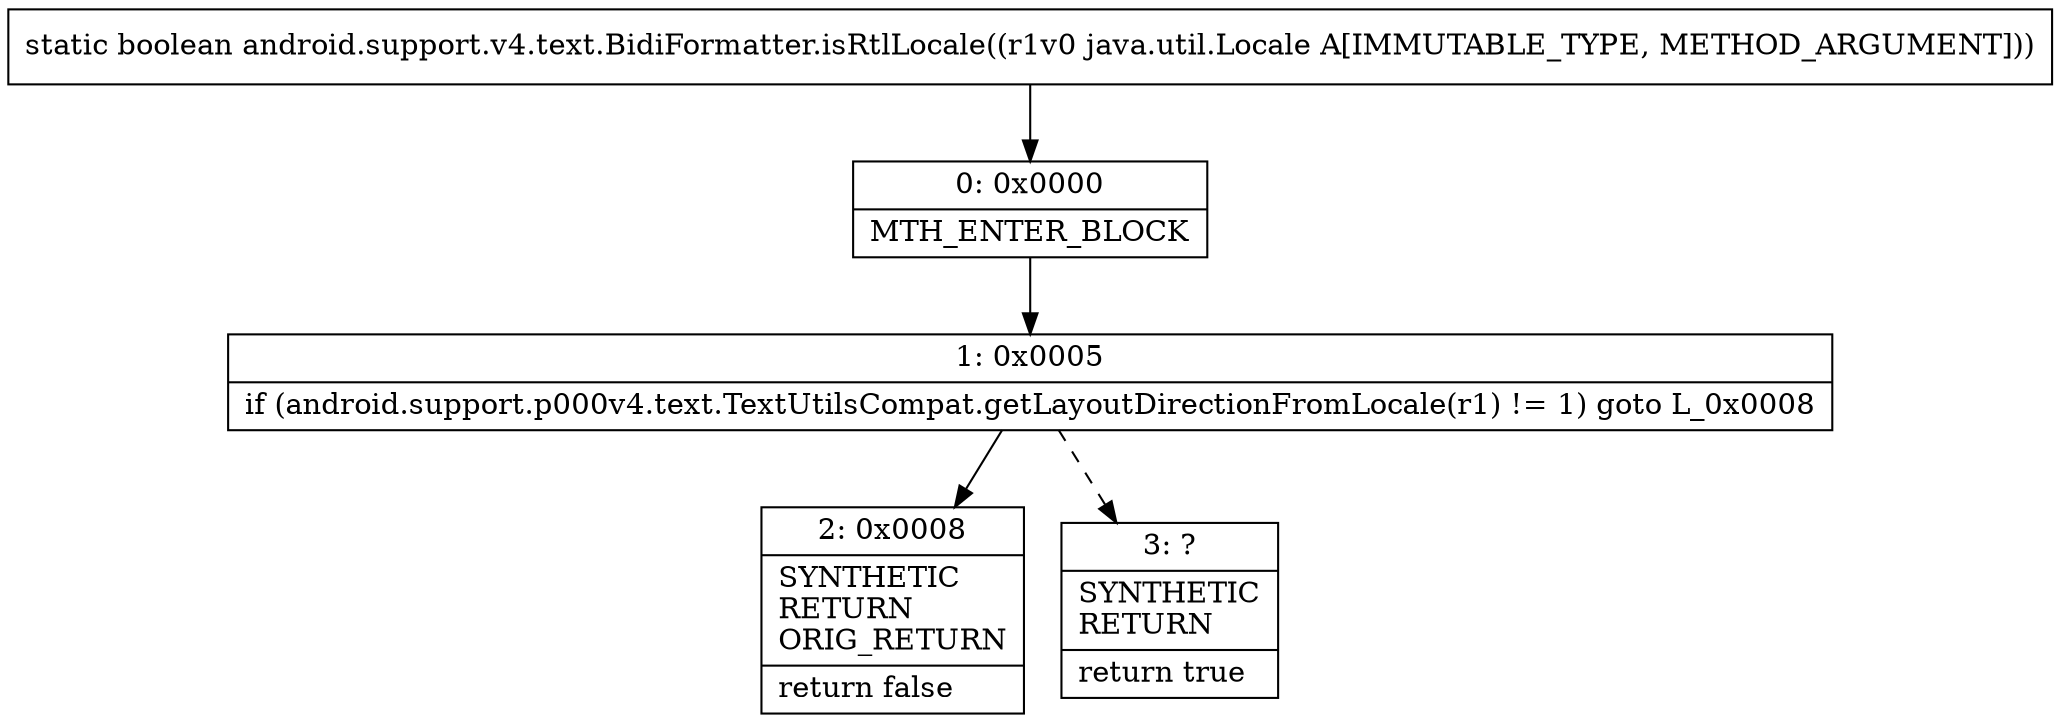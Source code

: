 digraph "CFG forandroid.support.v4.text.BidiFormatter.isRtlLocale(Ljava\/util\/Locale;)Z" {
Node_0 [shape=record,label="{0\:\ 0x0000|MTH_ENTER_BLOCK\l}"];
Node_1 [shape=record,label="{1\:\ 0x0005|if (android.support.p000v4.text.TextUtilsCompat.getLayoutDirectionFromLocale(r1) != 1) goto L_0x0008\l}"];
Node_2 [shape=record,label="{2\:\ 0x0008|SYNTHETIC\lRETURN\lORIG_RETURN\l|return false\l}"];
Node_3 [shape=record,label="{3\:\ ?|SYNTHETIC\lRETURN\l|return true\l}"];
MethodNode[shape=record,label="{static boolean android.support.v4.text.BidiFormatter.isRtlLocale((r1v0 java.util.Locale A[IMMUTABLE_TYPE, METHOD_ARGUMENT])) }"];
MethodNode -> Node_0;
Node_0 -> Node_1;
Node_1 -> Node_2;
Node_1 -> Node_3[style=dashed];
}

